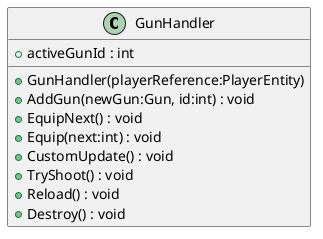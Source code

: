 @startuml
class GunHandler {
    + activeGunId : int
    + GunHandler(playerReference:PlayerEntity)
    + AddGun(newGun:Gun, id:int) : void
    + EquipNext() : void
    + Equip(next:int) : void
    + CustomUpdate() : void
    + TryShoot() : void
    + Reload() : void
    + Destroy() : void
}
@enduml
